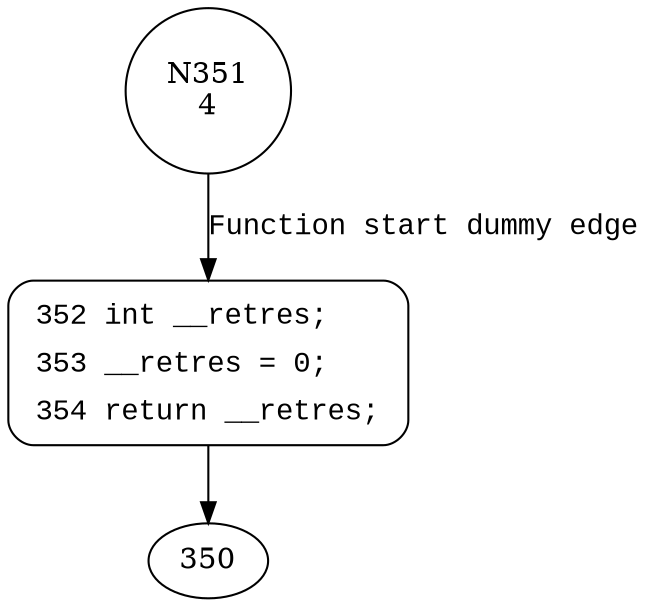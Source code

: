 digraph staticReturnsFalse {
351 [shape="circle" label="N351\n4"]
352 [shape="circle" label="N352\n3"]
352 [style="filled,bold" penwidth="1" fillcolor="white" fontname="Courier New" shape="Mrecord" label=<<table border="0" cellborder="0" cellpadding="3" bgcolor="white"><tr><td align="right">352</td><td align="left">int __retres;</td></tr><tr><td align="right">353</td><td align="left">__retres = 0;</td></tr><tr><td align="right">354</td><td align="left">return __retres;</td></tr></table>>]
352 -> 350[label=""]
351 -> 352 [label="Function start dummy edge" fontname="Courier New"]
}